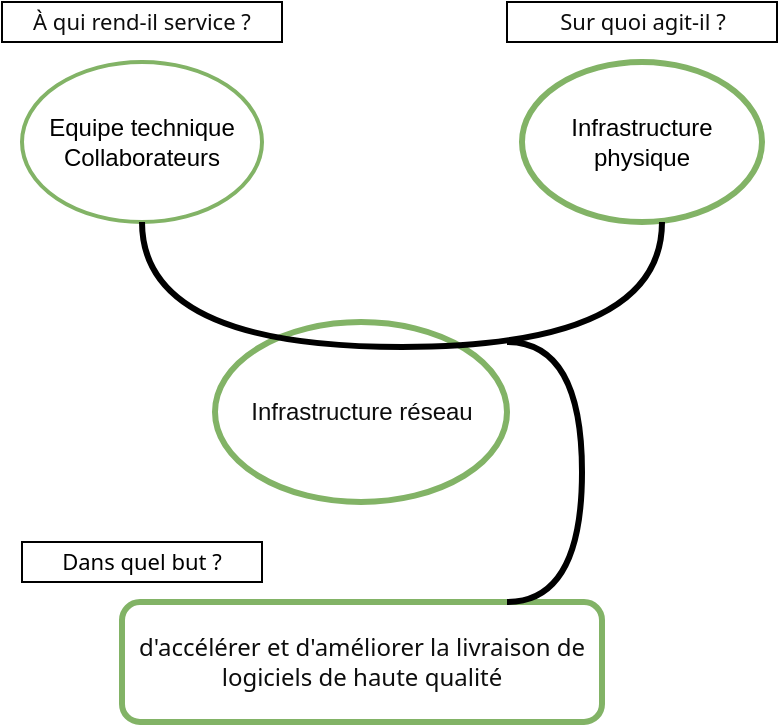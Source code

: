 <mxfile version="24.0.2" type="github">
  <diagram name="Page-1" id="-yAMdGyhcqX-CA_cCDVx">
    <mxGraphModel dx="1050" dy="557" grid="1" gridSize="10" guides="1" tooltips="1" connect="1" arrows="1" fold="1" page="1" pageScale="1" pageWidth="827" pageHeight="1169" math="0" shadow="0">
      <root>
        <mxCell id="0" />
        <mxCell id="1" parent="0" />
        <mxCell id="9SvmQ70yzCRJ1wpSmqG8-1" value="Equipe technique&lt;div&gt;Collaborateurs&lt;/div&gt;" style="ellipse;whiteSpace=wrap;html=1;fillColor=none;strokeColor=#82b366;shadow=0;textShadow=0;strokeWidth=2;" vertex="1" parent="1">
          <mxGeometry x="190" y="120" width="120" height="80" as="geometry" />
        </mxCell>
        <mxCell id="9SvmQ70yzCRJ1wpSmqG8-2" value="&lt;div&gt;Infrastructure physique&lt;/div&gt;" style="ellipse;whiteSpace=wrap;html=1;fillColor=none;strokeColor=#82b366;shadow=0;textShadow=0;strokeWidth=3;" vertex="1" parent="1">
          <mxGeometry x="440" y="120" width="120" height="80" as="geometry" />
        </mxCell>
        <mxCell id="9SvmQ70yzCRJ1wpSmqG8-3" value="&lt;span style=&quot;color: rgb(13, 13, 13); font-family: Söhne, ui-sans-serif, system-ui, -apple-system, &amp;quot;Segoe UI&amp;quot;, Roboto, Ubuntu, Cantarell, &amp;quot;Noto Sans&amp;quot;, sans-serif, &amp;quot;Helvetica Neue&amp;quot;, Arial, &amp;quot;Apple Color Emoji&amp;quot;, &amp;quot;Segoe UI Emoji&amp;quot;, &amp;quot;Segoe UI Symbol&amp;quot;, &amp;quot;Noto Color Emoji&amp;quot;; text-align: start; white-space-collapse: preserve; background-color: rgb(255, 255, 255);&quot;&gt;&lt;font style=&quot;font-size: 11px;&quot;&gt;À qui rend-il service ?&lt;/font&gt;&lt;/span&gt;" style="rounded=0;whiteSpace=wrap;html=1;" vertex="1" parent="1">
          <mxGeometry x="180" y="90" width="140" height="20" as="geometry" />
        </mxCell>
        <mxCell id="9SvmQ70yzCRJ1wpSmqG8-4" value="&lt;span style=&quot;color: rgb(13, 13, 13); font-family: Söhne, ui-sans-serif, system-ui, -apple-system, &amp;quot;Segoe UI&amp;quot;, Roboto, Ubuntu, Cantarell, &amp;quot;Noto Sans&amp;quot;, sans-serif, &amp;quot;Helvetica Neue&amp;quot;, Arial, &amp;quot;Apple Color Emoji&amp;quot;, &amp;quot;Segoe UI Emoji&amp;quot;, &amp;quot;Segoe UI Symbol&amp;quot;, &amp;quot;Noto Color Emoji&amp;quot;; text-align: start; white-space-collapse: preserve; background-color: rgb(255, 255, 255);&quot;&gt;&lt;font style=&quot;font-size: 11px;&quot;&gt;Sur quoi agit-il ?&lt;/font&gt;&lt;/span&gt;" style="rounded=0;whiteSpace=wrap;html=1;" vertex="1" parent="1">
          <mxGeometry x="432.5" y="90" width="135" height="20" as="geometry" />
        </mxCell>
        <mxCell id="9SvmQ70yzCRJ1wpSmqG8-9" value="&lt;span style=&quot;color: rgb(13, 13, 13); text-align: start; white-space-collapse: preserve; background-color: rgb(255, 255, 255);&quot;&gt;&lt;font face=&quot;Helvetica&quot;&gt;Infrastructure réseau&lt;/font&gt;&lt;/span&gt;" style="ellipse;whiteSpace=wrap;html=1;fillColor=none;strokeColor=#82b366;shadow=0;textShadow=0;strokeWidth=3;" vertex="1" parent="1">
          <mxGeometry x="286.5" y="250" width="146" height="90" as="geometry" />
        </mxCell>
        <mxCell id="9SvmQ70yzCRJ1wpSmqG8-13" value="&lt;span style=&quot;font-family: Söhne, ui-sans-serif, system-ui, -apple-system, &amp;quot;Segoe UI&amp;quot;, Roboto, Ubuntu, Cantarell, &amp;quot;Noto Sans&amp;quot;, sans-serif, &amp;quot;Helvetica Neue&amp;quot;, Arial, &amp;quot;Apple Color Emoji&amp;quot;, &amp;quot;Segoe UI Emoji&amp;quot;, &amp;quot;Segoe UI Symbol&amp;quot;, &amp;quot;Noto Color Emoji&amp;quot;; font-size: 11px; text-align: start; white-space-collapse: preserve; background-color: rgb(255, 255, 255);&quot;&gt;Dans quel but ?&lt;/span&gt;" style="rounded=0;whiteSpace=wrap;html=1;" vertex="1" parent="1">
          <mxGeometry x="190" y="360" width="120" height="20" as="geometry" />
        </mxCell>
        <mxCell id="9SvmQ70yzCRJ1wpSmqG8-17" value="&lt;span style=&quot;color: rgb(13, 13, 13); font-family: Söhne, ui-sans-serif, system-ui, -apple-system, &amp;quot;Segoe UI&amp;quot;, Roboto, Ubuntu, Cantarell, &amp;quot;Noto Sans&amp;quot;, sans-serif, &amp;quot;Helvetica Neue&amp;quot;, Arial, &amp;quot;Apple Color Emoji&amp;quot;, &amp;quot;Segoe UI Emoji&amp;quot;, &amp;quot;Segoe UI Symbol&amp;quot;, &amp;quot;Noto Color Emoji&amp;quot;; text-align: start; white-space-collapse: preserve; background-color: rgb(255, 255, 255);&quot;&gt;&lt;font style=&quot;font-size: 12px;&quot;&gt;d&#39;accélérer et d&#39;améliorer la livraison de logiciels de haute qualité&lt;/font&gt;&lt;/span&gt;" style="rounded=1;whiteSpace=wrap;html=1;glass=0;strokeColor=#82b366;shadow=0;textShadow=0;fillColor=none;strokeWidth=3;" vertex="1" parent="1">
          <mxGeometry x="240" y="390" width="240" height="60" as="geometry" />
        </mxCell>
        <mxCell id="9SvmQ70yzCRJ1wpSmqG8-18" value="" style="shape=requiredInterface;html=1;verticalLabelPosition=bottom;sketch=0;rotation=90;strokeWidth=3;" vertex="1" parent="1">
          <mxGeometry x="348.75" y="101.25" width="62.5" height="260" as="geometry" />
        </mxCell>
        <mxCell id="9SvmQ70yzCRJ1wpSmqG8-19" value="" style="shape=requiredInterface;html=1;verticalLabelPosition=bottom;sketch=0;rotation=0;strokeWidth=3;" vertex="1" parent="1">
          <mxGeometry x="432.5" y="260" width="37.5" height="130" as="geometry" />
        </mxCell>
      </root>
    </mxGraphModel>
  </diagram>
</mxfile>
